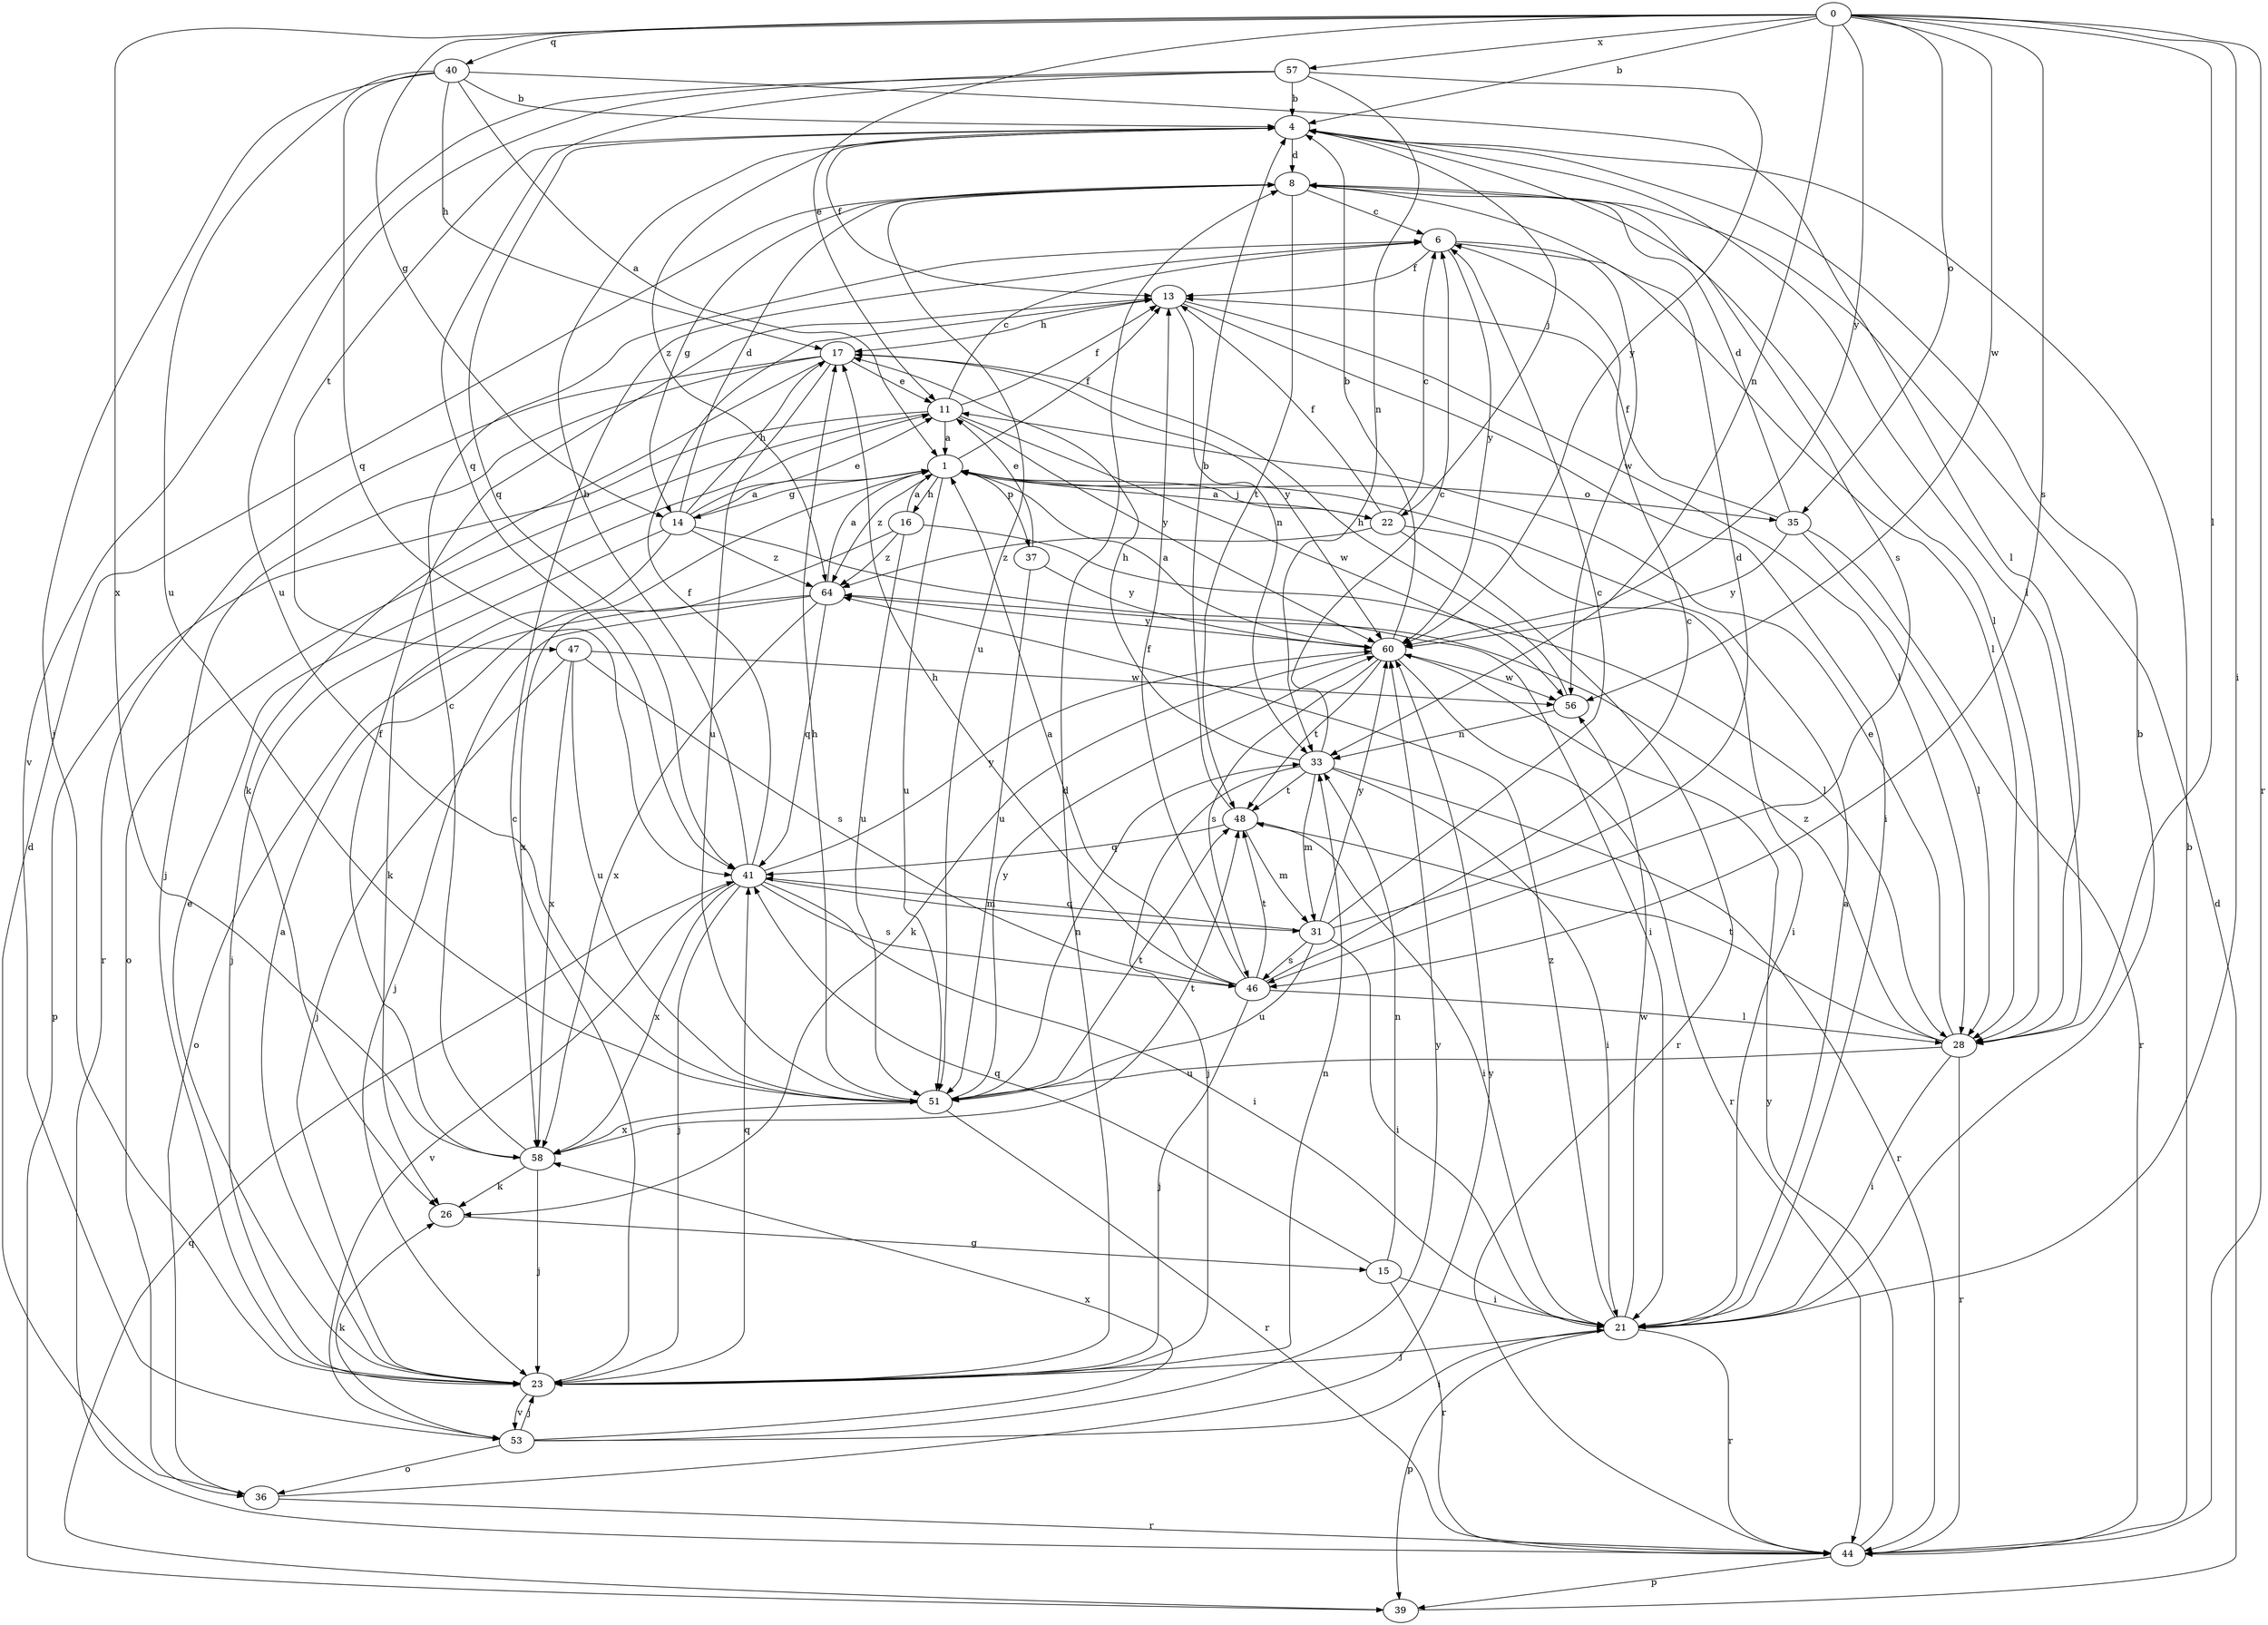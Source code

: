 strict digraph  {
0;
1;
4;
6;
8;
11;
13;
14;
15;
16;
17;
21;
22;
23;
26;
28;
31;
33;
35;
36;
37;
39;
40;
41;
44;
46;
47;
48;
51;
53;
56;
57;
58;
60;
64;
0 -> 4  [label=b];
0 -> 11  [label=e];
0 -> 14  [label=g];
0 -> 21  [label=i];
0 -> 28  [label=l];
0 -> 33  [label=n];
0 -> 35  [label=o];
0 -> 40  [label=q];
0 -> 44  [label=r];
0 -> 46  [label=s];
0 -> 56  [label=w];
0 -> 57  [label=x];
0 -> 58  [label=x];
0 -> 60  [label=y];
1 -> 13  [label=f];
1 -> 14  [label=g];
1 -> 16  [label=h];
1 -> 22  [label=j];
1 -> 35  [label=o];
1 -> 37  [label=p];
1 -> 51  [label=u];
1 -> 64  [label=z];
4 -> 8  [label=d];
4 -> 13  [label=f];
4 -> 22  [label=j];
4 -> 28  [label=l];
4 -> 41  [label=q];
4 -> 46  [label=s];
4 -> 47  [label=t];
4 -> 64  [label=z];
6 -> 13  [label=f];
6 -> 28  [label=l];
6 -> 56  [label=w];
6 -> 60  [label=y];
8 -> 6  [label=c];
8 -> 14  [label=g];
8 -> 28  [label=l];
8 -> 48  [label=t];
8 -> 51  [label=u];
11 -> 1  [label=a];
11 -> 6  [label=c];
11 -> 13  [label=f];
11 -> 36  [label=o];
11 -> 39  [label=p];
11 -> 56  [label=w];
11 -> 60  [label=y];
13 -> 17  [label=h];
13 -> 21  [label=i];
13 -> 28  [label=l];
13 -> 33  [label=n];
14 -> 1  [label=a];
14 -> 8  [label=d];
14 -> 11  [label=e];
14 -> 17  [label=h];
14 -> 21  [label=i];
14 -> 23  [label=j];
14 -> 26  [label=k];
14 -> 64  [label=z];
15 -> 21  [label=i];
15 -> 33  [label=n];
15 -> 41  [label=q];
15 -> 44  [label=r];
16 -> 1  [label=a];
16 -> 28  [label=l];
16 -> 51  [label=u];
16 -> 58  [label=x];
16 -> 64  [label=z];
17 -> 11  [label=e];
17 -> 23  [label=j];
17 -> 26  [label=k];
17 -> 44  [label=r];
17 -> 51  [label=u];
17 -> 60  [label=y];
21 -> 1  [label=a];
21 -> 4  [label=b];
21 -> 23  [label=j];
21 -> 39  [label=p];
21 -> 44  [label=r];
21 -> 56  [label=w];
21 -> 64  [label=z];
22 -> 1  [label=a];
22 -> 6  [label=c];
22 -> 13  [label=f];
22 -> 21  [label=i];
22 -> 44  [label=r];
22 -> 64  [label=z];
23 -> 1  [label=a];
23 -> 6  [label=c];
23 -> 8  [label=d];
23 -> 11  [label=e];
23 -> 33  [label=n];
23 -> 41  [label=q];
23 -> 53  [label=v];
26 -> 15  [label=g];
28 -> 11  [label=e];
28 -> 21  [label=i];
28 -> 44  [label=r];
28 -> 48  [label=t];
28 -> 51  [label=u];
28 -> 64  [label=z];
31 -> 6  [label=c];
31 -> 8  [label=d];
31 -> 21  [label=i];
31 -> 41  [label=q];
31 -> 46  [label=s];
31 -> 51  [label=u];
31 -> 60  [label=y];
33 -> 6  [label=c];
33 -> 17  [label=h];
33 -> 21  [label=i];
33 -> 23  [label=j];
33 -> 31  [label=m];
33 -> 44  [label=r];
33 -> 48  [label=t];
35 -> 8  [label=d];
35 -> 13  [label=f];
35 -> 28  [label=l];
35 -> 44  [label=r];
35 -> 60  [label=y];
36 -> 8  [label=d];
36 -> 44  [label=r];
36 -> 60  [label=y];
37 -> 11  [label=e];
37 -> 51  [label=u];
37 -> 60  [label=y];
39 -> 8  [label=d];
39 -> 41  [label=q];
40 -> 1  [label=a];
40 -> 4  [label=b];
40 -> 17  [label=h];
40 -> 23  [label=j];
40 -> 28  [label=l];
40 -> 41  [label=q];
40 -> 51  [label=u];
41 -> 4  [label=b];
41 -> 13  [label=f];
41 -> 21  [label=i];
41 -> 23  [label=j];
41 -> 31  [label=m];
41 -> 46  [label=s];
41 -> 53  [label=v];
41 -> 58  [label=x];
41 -> 60  [label=y];
44 -> 4  [label=b];
44 -> 39  [label=p];
44 -> 60  [label=y];
46 -> 1  [label=a];
46 -> 6  [label=c];
46 -> 13  [label=f];
46 -> 17  [label=h];
46 -> 23  [label=j];
46 -> 28  [label=l];
46 -> 48  [label=t];
47 -> 23  [label=j];
47 -> 46  [label=s];
47 -> 51  [label=u];
47 -> 56  [label=w];
47 -> 58  [label=x];
48 -> 4  [label=b];
48 -> 21  [label=i];
48 -> 31  [label=m];
48 -> 41  [label=q];
51 -> 17  [label=h];
51 -> 33  [label=n];
51 -> 44  [label=r];
51 -> 48  [label=t];
51 -> 58  [label=x];
51 -> 60  [label=y];
53 -> 21  [label=i];
53 -> 23  [label=j];
53 -> 26  [label=k];
53 -> 36  [label=o];
53 -> 58  [label=x];
53 -> 60  [label=y];
56 -> 17  [label=h];
56 -> 33  [label=n];
57 -> 4  [label=b];
57 -> 33  [label=n];
57 -> 41  [label=q];
57 -> 51  [label=u];
57 -> 53  [label=v];
57 -> 60  [label=y];
58 -> 6  [label=c];
58 -> 13  [label=f];
58 -> 23  [label=j];
58 -> 26  [label=k];
58 -> 48  [label=t];
60 -> 1  [label=a];
60 -> 4  [label=b];
60 -> 26  [label=k];
60 -> 44  [label=r];
60 -> 46  [label=s];
60 -> 48  [label=t];
60 -> 56  [label=w];
64 -> 1  [label=a];
64 -> 23  [label=j];
64 -> 36  [label=o];
64 -> 41  [label=q];
64 -> 58  [label=x];
64 -> 60  [label=y];
}
